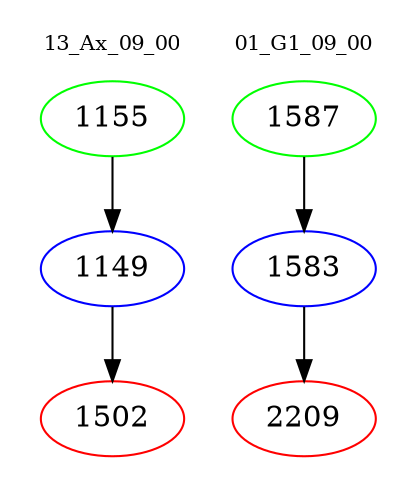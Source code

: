 digraph{
subgraph cluster_0 {
color = white
label = "13_Ax_09_00";
fontsize=10;
T0_1155 [label="1155", color="green"]
T0_1155 -> T0_1149 [color="black"]
T0_1149 [label="1149", color="blue"]
T0_1149 -> T0_1502 [color="black"]
T0_1502 [label="1502", color="red"]
}
subgraph cluster_1 {
color = white
label = "01_G1_09_00";
fontsize=10;
T1_1587 [label="1587", color="green"]
T1_1587 -> T1_1583 [color="black"]
T1_1583 [label="1583", color="blue"]
T1_1583 -> T1_2209 [color="black"]
T1_2209 [label="2209", color="red"]
}
}
